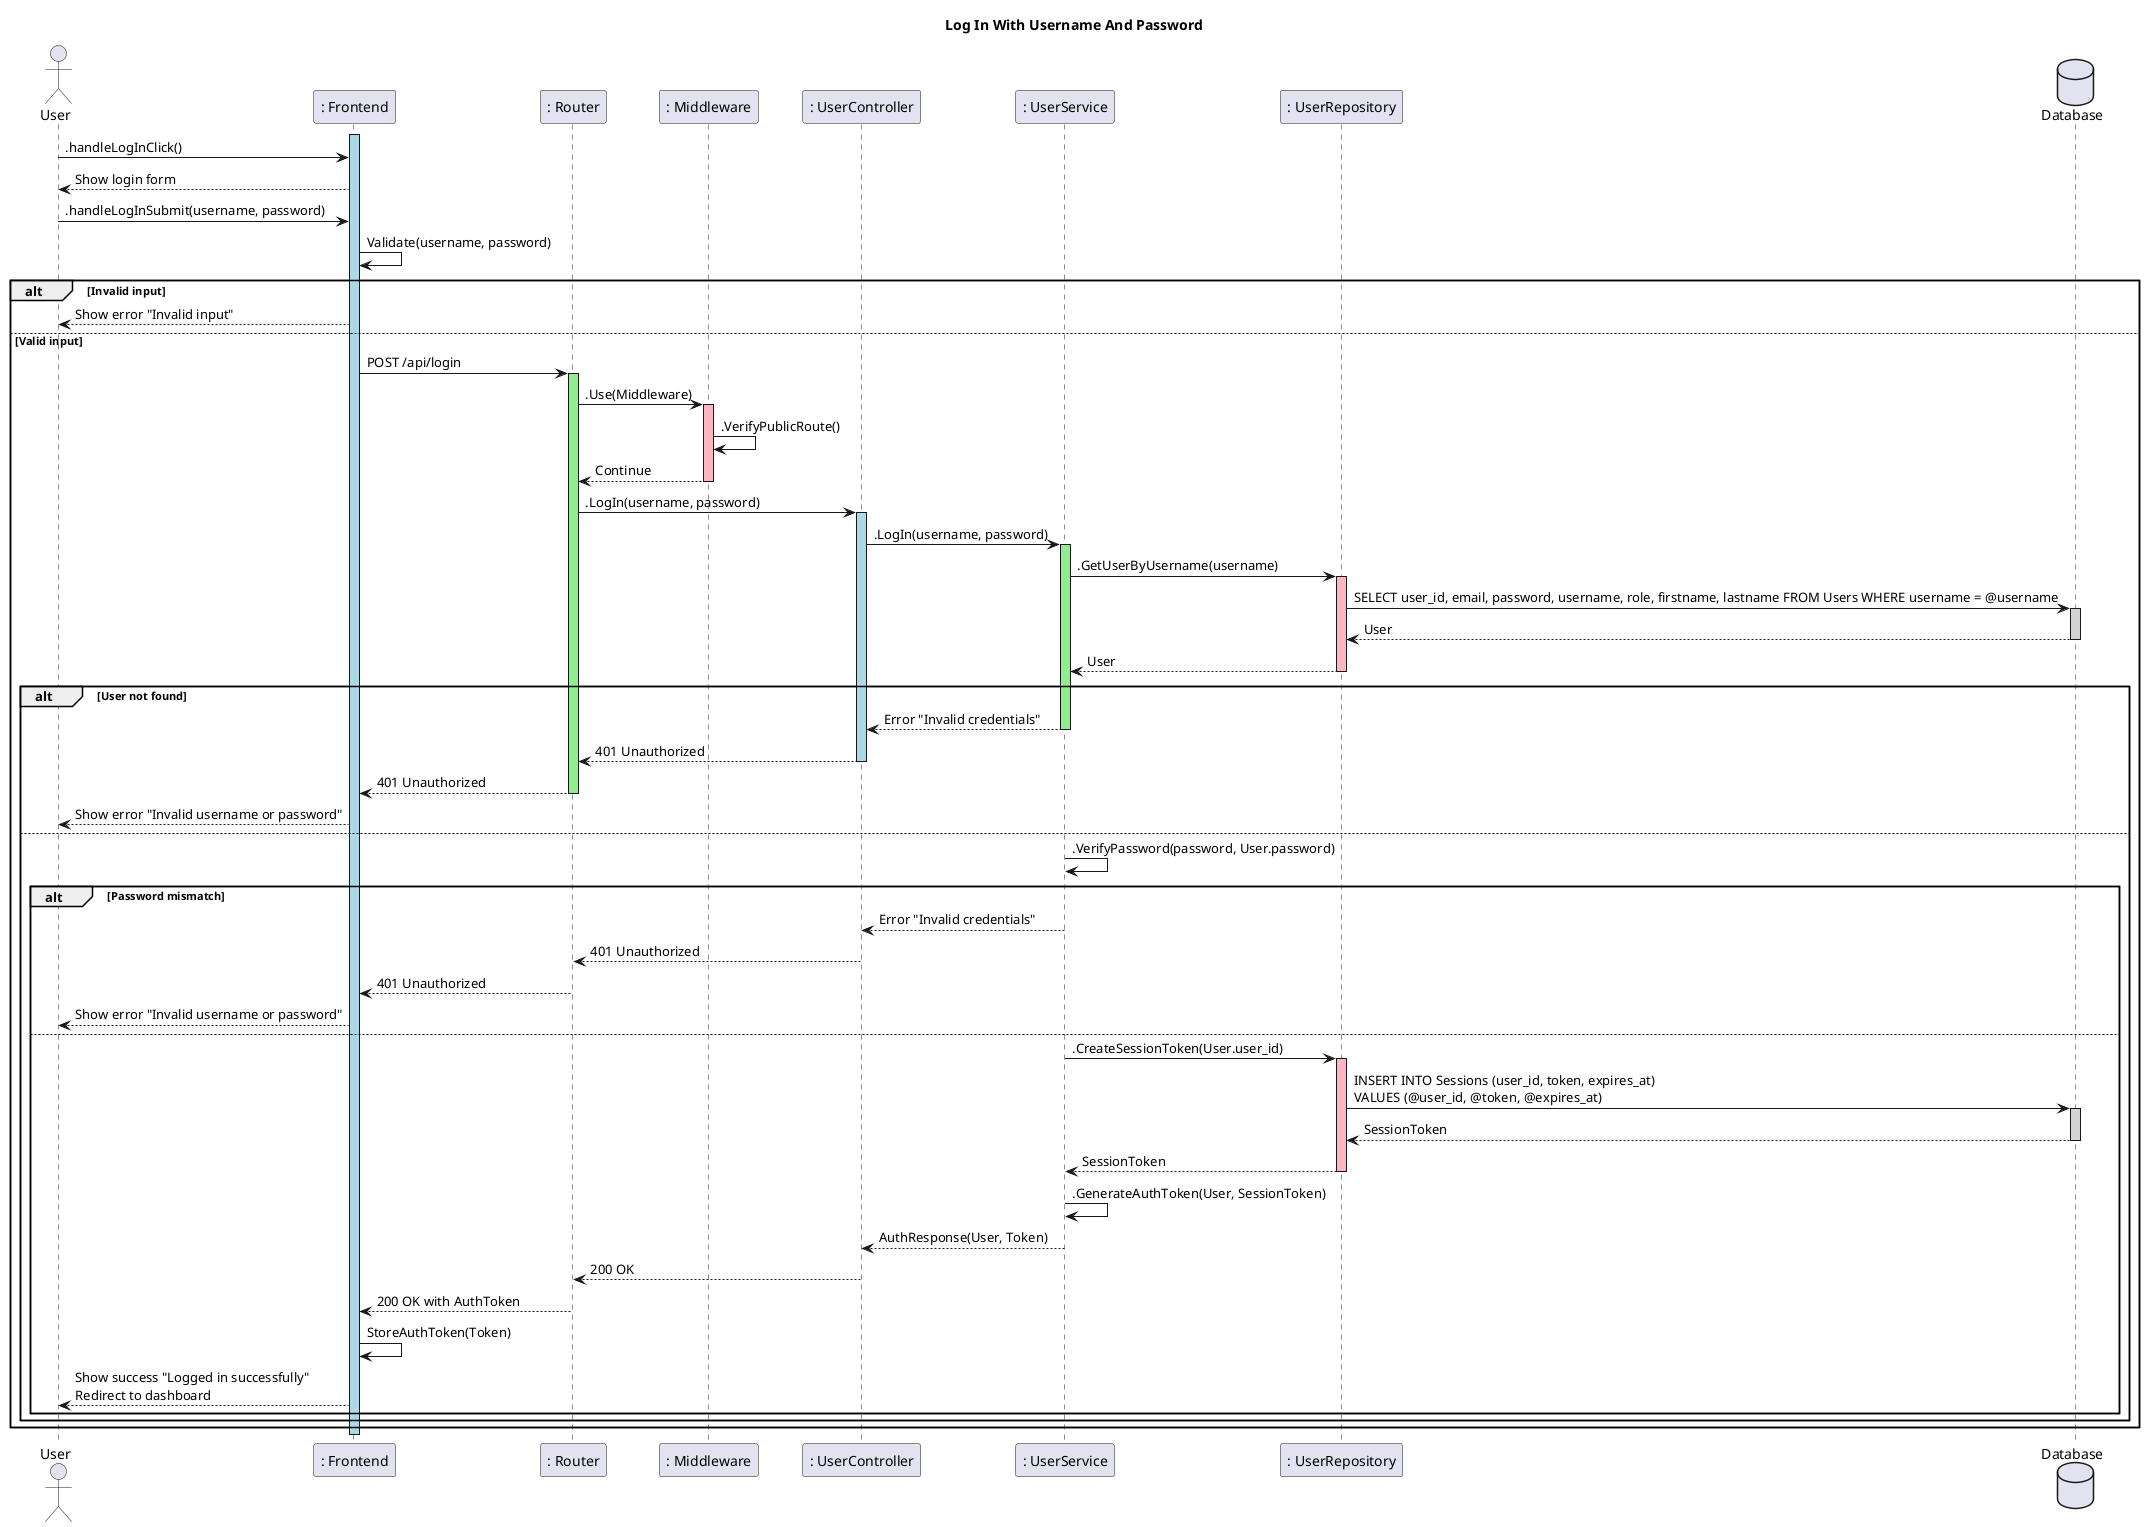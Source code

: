 @startuml SequenceDiagram
title Log In With Username And Password

actor User
participant ": Frontend" as Frontend
participant ": Router" as Router
participant ": Middleware" as Middleware

participant ": UserController" as Controller
participant ": UserService" as Service
participant ": UserRepository" as Repository

database Database

activate Frontend #LightBlue

User -> Frontend: .handleLogInClick()
Frontend --> User: Show login form

User -> Frontend: .handleLogInSubmit(username, password)
Frontend -> Frontend: Validate(username, password)
alt Invalid input
  Frontend --> User: Show error "Invalid input"
else Valid input
  Frontend -> Router: POST /api/login
  activate Router #LightGreen

  Router -> Middleware: .Use(Middleware)
  activate Middleware #LightPink
  Middleware -> Middleware : .VerifyPublicRoute()

  Middleware --> Router: Continue
  deactivate Middleware

  Router -> Controller: .LogIn(username, password)
  activate Controller #LightBlue

  Controller -> Service: .LogIn(username, password)
  activate Service #LightGreen

  Service -> Repository: .GetUserByUsername(username)
  activate Repository #LightPink
  Repository -> Database: SELECT user_id, email, password, username, role, firstname, lastname FROM Users WHERE username = @username
  activate Database #LightGray
  Database --> Repository: User
  deactivate Database
  Repository --> Service: User
  deactivate Repository

  alt User not found
    Service --> Controller: Error "Invalid credentials"
    deactivate Service
    Controller --> Router: 401 Unauthorized
    deactivate Controller
    Router --> Frontend: 401 Unauthorized
    deactivate Router
    Frontend --> User: Show error "Invalid username or password"
  else
    Service -> Service: .VerifyPassword(password, User.password)
    alt Password mismatch
      Service --> Controller: Error "Invalid credentials"
      deactivate Service
      Controller --> Router: 401 Unauthorized
      deactivate Controller
      Router --> Frontend: 401 Unauthorized
      deactivate Router
      Frontend --> User: Show error "Invalid username or password"
    else
      Service -> Repository: .CreateSessionToken(User.user_id)
      activate Repository #LightPink
      Repository -> Database: INSERT INTO Sessions (user_id, token, expires_at) \nVALUES (@user_id, @token, @expires_at)
      activate Database #LightGray
      Database --> Repository: SessionToken
      deactivate Database
      Repository --> Service: SessionToken
      deactivate Repository

      Service -> Service: .GenerateAuthToken(User, SessionToken)
      Service --> Controller: AuthResponse(User, Token)
      deactivate Service
      Controller --> Router: 200 OK
      deactivate Controller
      Router --> Frontend: 200 OK with AuthToken
      deactivate Router
      Frontend -> Frontend: StoreAuthToken(Token)
      Frontend --> User: Show success "Logged in successfully" \nRedirect to dashboard
    end
  end
end

deactivate Frontend
@enduml